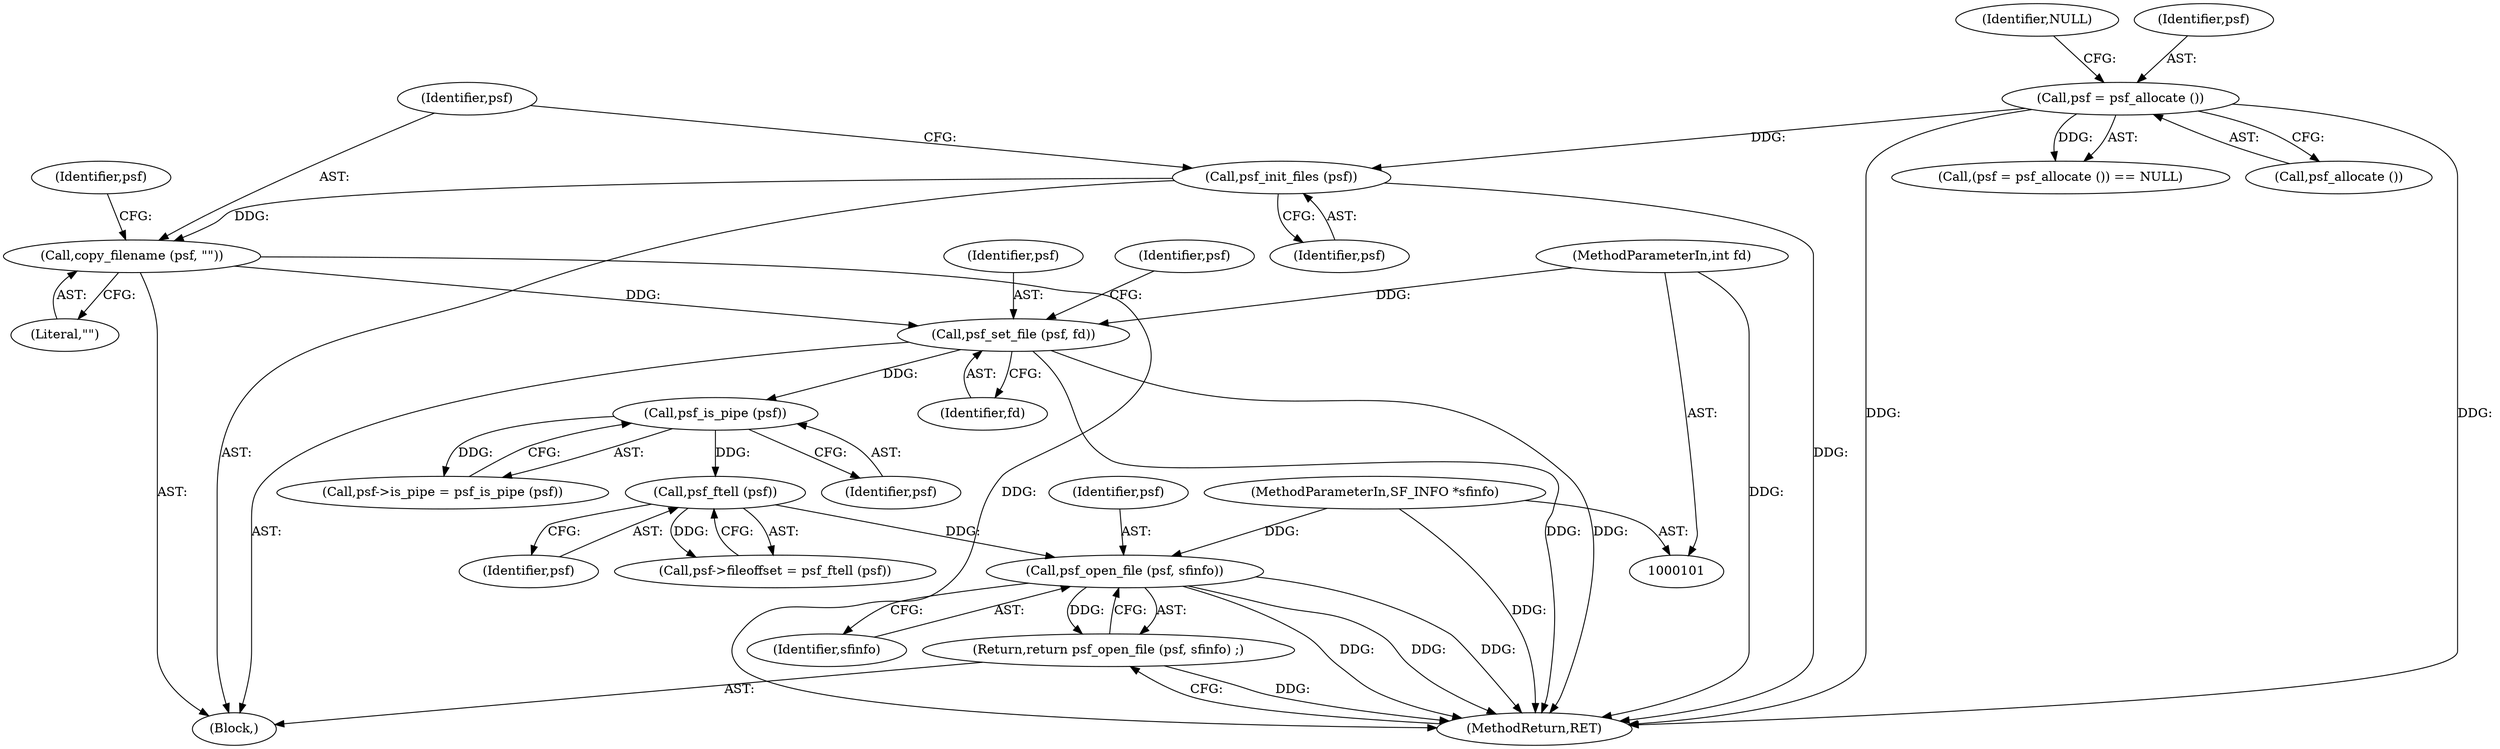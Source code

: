 digraph "0_libsndfile_708e996c87c5fae77b104ccfeb8f6db784c32074_20@API" {
"1000171" [label="(Call,psf_open_file (psf, sfinfo))"];
"1000158" [label="(Call,psf_ftell (psf))"];
"1000152" [label="(Call,psf_is_pipe (psf))"];
"1000145" [label="(Call,psf_set_file (psf, fd))"];
"1000135" [label="(Call,copy_filename (psf, \"\"))"];
"1000133" [label="(Call,psf_init_files (psf))"];
"1000123" [label="(Call,psf = psf_allocate ())"];
"1000102" [label="(MethodParameterIn,int fd)"];
"1000104" [label="(MethodParameterIn,SF_INFO *sfinfo)"];
"1000170" [label="(Return,return psf_open_file (psf, sfinfo) ;)"];
"1000104" [label="(MethodParameterIn,SF_INFO *sfinfo)"];
"1000153" [label="(Identifier,psf)"];
"1000126" [label="(Identifier,NULL)"];
"1000124" [label="(Identifier,psf)"];
"1000147" [label="(Identifier,fd)"];
"1000148" [label="(Call,psf->is_pipe = psf_is_pipe (psf))"];
"1000172" [label="(Identifier,psf)"];
"1000158" [label="(Call,psf_ftell (psf))"];
"1000145" [label="(Call,psf_set_file (psf, fd))"];
"1000106" [label="(Block,)"];
"1000146" [label="(Identifier,psf)"];
"1000171" [label="(Call,psf_open_file (psf, sfinfo))"];
"1000122" [label="(Call,(psf = psf_allocate ()) == NULL)"];
"1000137" [label="(Literal,\"\")"];
"1000135" [label="(Call,copy_filename (psf, \"\"))"];
"1000150" [label="(Identifier,psf)"];
"1000102" [label="(MethodParameterIn,int fd)"];
"1000174" [label="(MethodReturn,RET)"];
"1000136" [label="(Identifier,psf)"];
"1000133" [label="(Call,psf_init_files (psf))"];
"1000159" [label="(Identifier,psf)"];
"1000154" [label="(Call,psf->fileoffset = psf_ftell (psf))"];
"1000123" [label="(Call,psf = psf_allocate ())"];
"1000152" [label="(Call,psf_is_pipe (psf))"];
"1000141" [label="(Identifier,psf)"];
"1000125" [label="(Call,psf_allocate ())"];
"1000170" [label="(Return,return psf_open_file (psf, sfinfo) ;)"];
"1000173" [label="(Identifier,sfinfo)"];
"1000134" [label="(Identifier,psf)"];
"1000171" -> "1000170"  [label="AST: "];
"1000171" -> "1000173"  [label="CFG: "];
"1000172" -> "1000171"  [label="AST: "];
"1000173" -> "1000171"  [label="AST: "];
"1000170" -> "1000171"  [label="CFG: "];
"1000171" -> "1000174"  [label="DDG: "];
"1000171" -> "1000174"  [label="DDG: "];
"1000171" -> "1000174"  [label="DDG: "];
"1000171" -> "1000170"  [label="DDG: "];
"1000158" -> "1000171"  [label="DDG: "];
"1000104" -> "1000171"  [label="DDG: "];
"1000158" -> "1000154"  [label="AST: "];
"1000158" -> "1000159"  [label="CFG: "];
"1000159" -> "1000158"  [label="AST: "];
"1000154" -> "1000158"  [label="CFG: "];
"1000158" -> "1000154"  [label="DDG: "];
"1000152" -> "1000158"  [label="DDG: "];
"1000152" -> "1000148"  [label="AST: "];
"1000152" -> "1000153"  [label="CFG: "];
"1000153" -> "1000152"  [label="AST: "];
"1000148" -> "1000152"  [label="CFG: "];
"1000152" -> "1000148"  [label="DDG: "];
"1000145" -> "1000152"  [label="DDG: "];
"1000145" -> "1000106"  [label="AST: "];
"1000145" -> "1000147"  [label="CFG: "];
"1000146" -> "1000145"  [label="AST: "];
"1000147" -> "1000145"  [label="AST: "];
"1000150" -> "1000145"  [label="CFG: "];
"1000145" -> "1000174"  [label="DDG: "];
"1000145" -> "1000174"  [label="DDG: "];
"1000135" -> "1000145"  [label="DDG: "];
"1000102" -> "1000145"  [label="DDG: "];
"1000135" -> "1000106"  [label="AST: "];
"1000135" -> "1000137"  [label="CFG: "];
"1000136" -> "1000135"  [label="AST: "];
"1000137" -> "1000135"  [label="AST: "];
"1000141" -> "1000135"  [label="CFG: "];
"1000135" -> "1000174"  [label="DDG: "];
"1000133" -> "1000135"  [label="DDG: "];
"1000133" -> "1000106"  [label="AST: "];
"1000133" -> "1000134"  [label="CFG: "];
"1000134" -> "1000133"  [label="AST: "];
"1000136" -> "1000133"  [label="CFG: "];
"1000133" -> "1000174"  [label="DDG: "];
"1000123" -> "1000133"  [label="DDG: "];
"1000123" -> "1000122"  [label="AST: "];
"1000123" -> "1000125"  [label="CFG: "];
"1000124" -> "1000123"  [label="AST: "];
"1000125" -> "1000123"  [label="AST: "];
"1000126" -> "1000123"  [label="CFG: "];
"1000123" -> "1000174"  [label="DDG: "];
"1000123" -> "1000174"  [label="DDG: "];
"1000123" -> "1000122"  [label="DDG: "];
"1000102" -> "1000101"  [label="AST: "];
"1000102" -> "1000174"  [label="DDG: "];
"1000104" -> "1000101"  [label="AST: "];
"1000104" -> "1000174"  [label="DDG: "];
"1000170" -> "1000106"  [label="AST: "];
"1000174" -> "1000170"  [label="CFG: "];
"1000170" -> "1000174"  [label="DDG: "];
}
